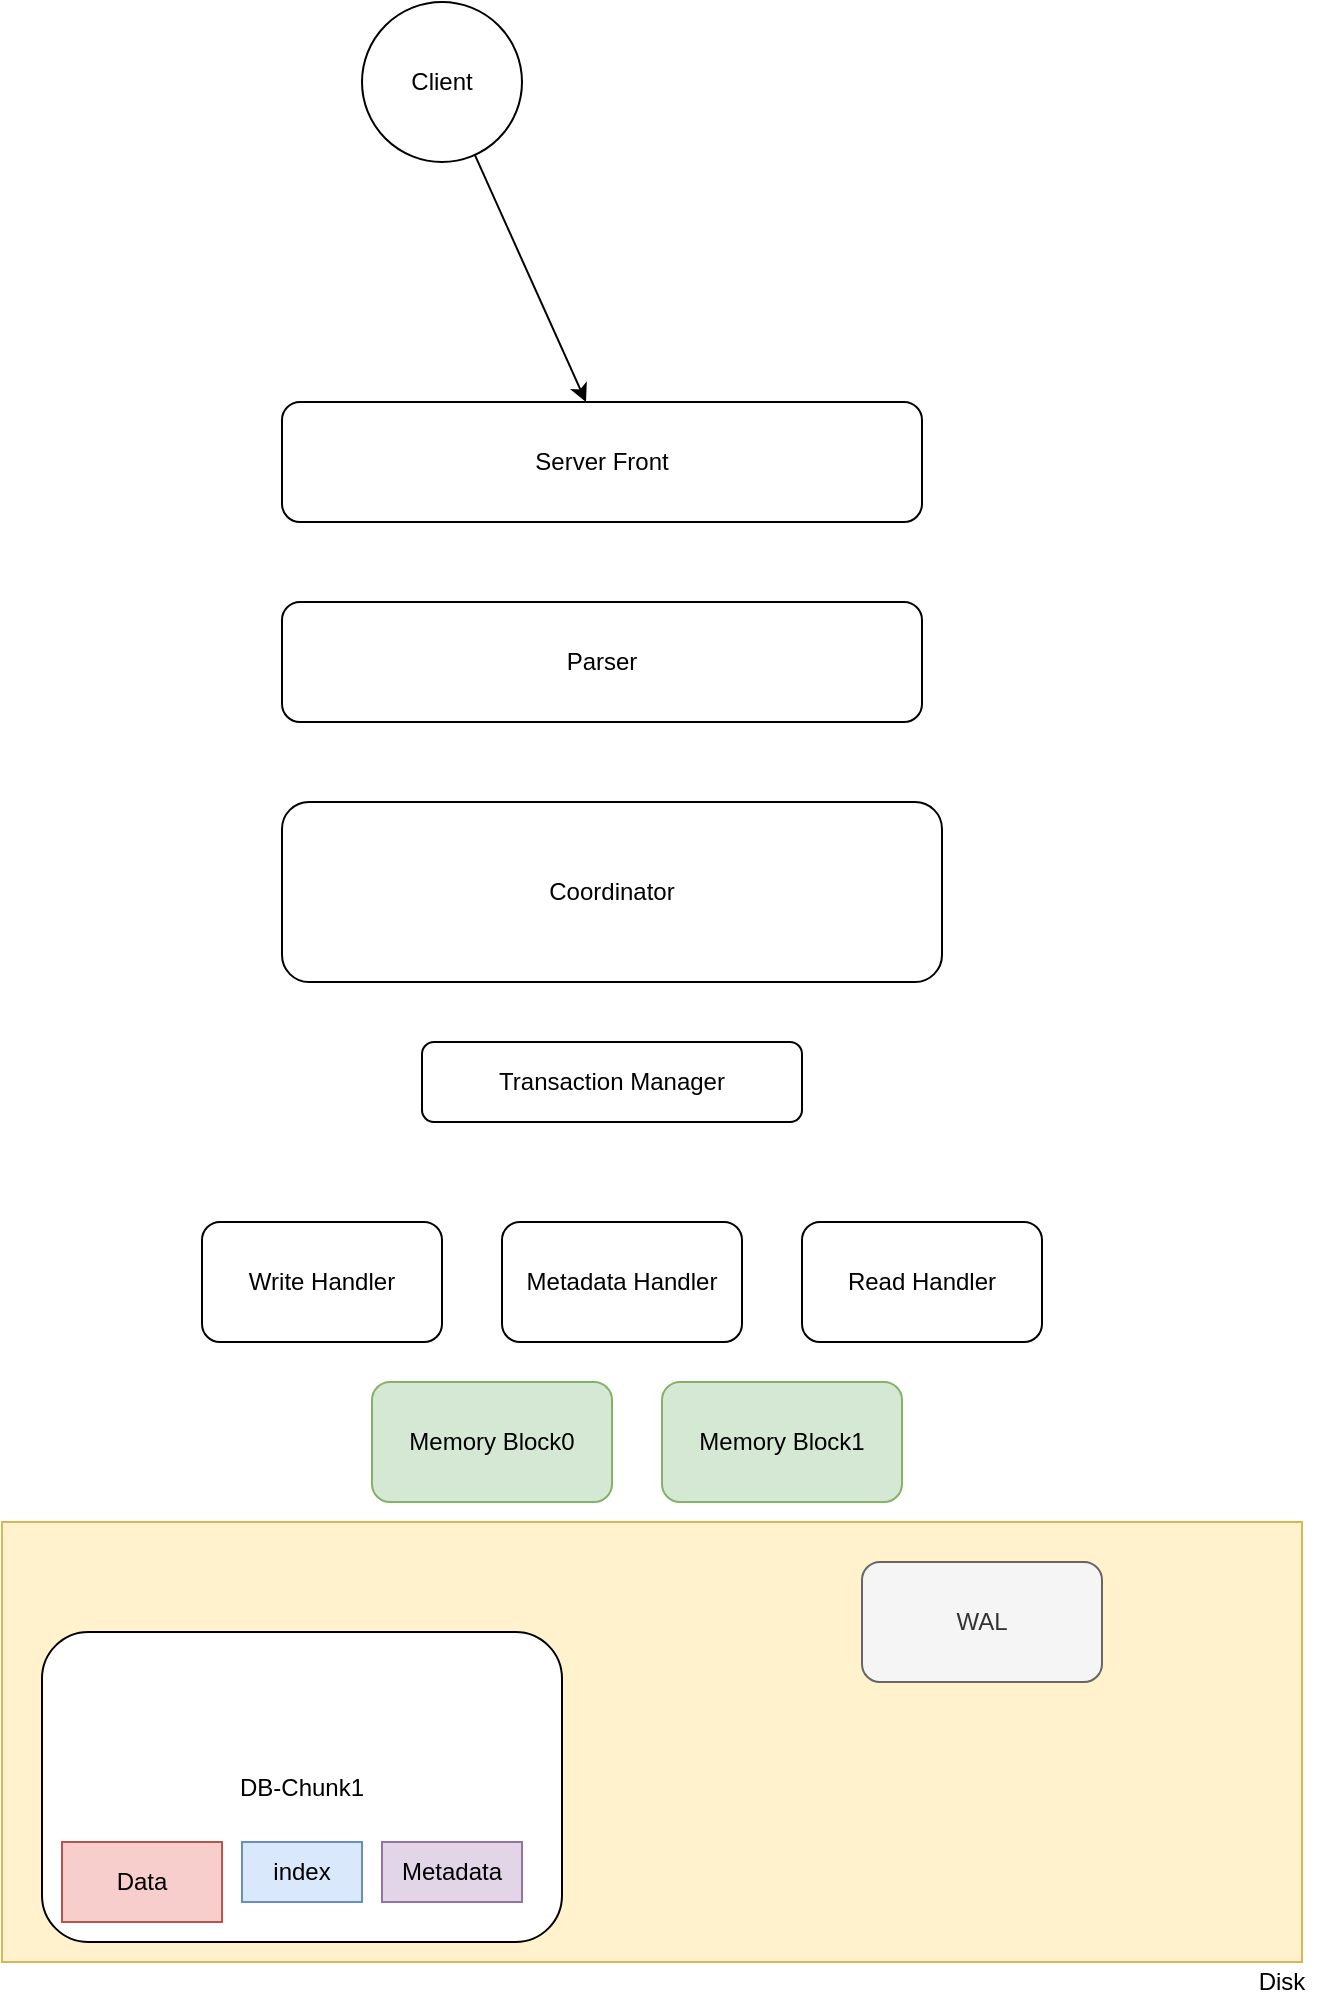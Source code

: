 <mxfile version="14.6.13" type="device"><diagram id="JURrnre24Q13WwdCa1K7" name="Page-1"><mxGraphModel dx="1106" dy="822" grid="1" gridSize="10" guides="1" tooltips="1" connect="1" arrows="1" fold="1" page="1" pageScale="1" pageWidth="850" pageHeight="1100" math="0" shadow="0"><root><mxCell id="0"/><mxCell id="1" parent="0"/><mxCell id="XFlPyC63BqKaldahdD9W-1" value="Server Front" style="rounded=1;whiteSpace=wrap;html=1;" vertex="1" parent="1"><mxGeometry x="260" y="280" width="320" height="60" as="geometry"/></mxCell><mxCell id="XFlPyC63BqKaldahdD9W-2" value="Client" style="ellipse;whiteSpace=wrap;html=1;aspect=fixed;" vertex="1" parent="1"><mxGeometry x="300" y="80" width="80" height="80" as="geometry"/></mxCell><mxCell id="XFlPyC63BqKaldahdD9W-3" value="" style="endArrow=classic;html=1;entryX=0.475;entryY=0;entryDx=0;entryDy=0;entryPerimeter=0;" edge="1" parent="1" source="XFlPyC63BqKaldahdD9W-2" target="XFlPyC63BqKaldahdD9W-1"><mxGeometry width="50" height="50" relative="1" as="geometry"><mxPoint x="400" y="450" as="sourcePoint"/><mxPoint x="410" y="300" as="targetPoint"/></mxGeometry></mxCell><mxCell id="XFlPyC63BqKaldahdD9W-4" value="Parser" style="rounded=1;whiteSpace=wrap;html=1;" vertex="1" parent="1"><mxGeometry x="260" y="380" width="320" height="60" as="geometry"/></mxCell><mxCell id="XFlPyC63BqKaldahdD9W-5" value="Coordinator" style="rounded=1;whiteSpace=wrap;html=1;" vertex="1" parent="1"><mxGeometry x="260" y="480" width="330" height="90" as="geometry"/></mxCell><mxCell id="XFlPyC63BqKaldahdD9W-6" value="Transaction Manager" style="rounded=1;whiteSpace=wrap;html=1;" vertex="1" parent="1"><mxGeometry x="330" y="600" width="190" height="40" as="geometry"/></mxCell><mxCell id="XFlPyC63BqKaldahdD9W-7" value="Write Handler" style="rounded=1;whiteSpace=wrap;html=1;" vertex="1" parent="1"><mxGeometry x="220" y="690" width="120" height="60" as="geometry"/></mxCell><mxCell id="XFlPyC63BqKaldahdD9W-8" value="Read Handler" style="rounded=1;whiteSpace=wrap;html=1;" vertex="1" parent="1"><mxGeometry x="520" y="690" width="120" height="60" as="geometry"/></mxCell><mxCell id="XFlPyC63BqKaldahdD9W-9" value="" style="rounded=0;whiteSpace=wrap;html=1;fillColor=#fff2cc;strokeColor=#d6b656;" vertex="1" parent="1"><mxGeometry x="120" y="840" width="650" height="220" as="geometry"/></mxCell><mxCell id="XFlPyC63BqKaldahdD9W-10" value="Memory Block0" style="rounded=1;whiteSpace=wrap;html=1;fillColor=#d5e8d4;strokeColor=#82b366;" vertex="1" parent="1"><mxGeometry x="305" y="770" width="120" height="60" as="geometry"/></mxCell><mxCell id="XFlPyC63BqKaldahdD9W-11" value="Memory Block1" style="rounded=1;whiteSpace=wrap;html=1;fillColor=#d5e8d4;strokeColor=#82b366;" vertex="1" parent="1"><mxGeometry x="450" y="770" width="120" height="60" as="geometry"/></mxCell><mxCell id="XFlPyC63BqKaldahdD9W-12" value="Disk" style="text;html=1;strokeColor=none;fillColor=none;align=center;verticalAlign=middle;whiteSpace=wrap;rounded=0;" vertex="1" parent="1"><mxGeometry x="740" y="1060" width="40" height="20" as="geometry"/></mxCell><mxCell id="XFlPyC63BqKaldahdD9W-13" value="DB-Chunk1" style="rounded=1;whiteSpace=wrap;html=1;" vertex="1" parent="1"><mxGeometry x="140" y="895" width="260" height="155" as="geometry"/></mxCell><mxCell id="XFlPyC63BqKaldahdD9W-14" value="WAL" style="rounded=1;whiteSpace=wrap;html=1;fillColor=#f5f5f5;strokeColor=#666666;fontColor=#333333;" vertex="1" parent="1"><mxGeometry x="550" y="860" width="120" height="60" as="geometry"/></mxCell><mxCell id="XFlPyC63BqKaldahdD9W-15" value="Data" style="rounded=0;whiteSpace=wrap;html=1;fillColor=#f8cecc;strokeColor=#b85450;" vertex="1" parent="1"><mxGeometry x="150" y="1000" width="80" height="40" as="geometry"/></mxCell><mxCell id="XFlPyC63BqKaldahdD9W-16" value="index" style="rounded=0;whiteSpace=wrap;html=1;fillColor=#dae8fc;strokeColor=#6c8ebf;" vertex="1" parent="1"><mxGeometry x="240" y="1000" width="60" height="30" as="geometry"/></mxCell><mxCell id="XFlPyC63BqKaldahdD9W-17" value="Metadata" style="rounded=0;whiteSpace=wrap;html=1;fillColor=#e1d5e7;strokeColor=#9673a6;" vertex="1" parent="1"><mxGeometry x="310" y="1000" width="70" height="30" as="geometry"/></mxCell><mxCell id="XFlPyC63BqKaldahdD9W-18" value="Metadata Handler" style="rounded=1;whiteSpace=wrap;html=1;" vertex="1" parent="1"><mxGeometry x="370" y="690" width="120" height="60" as="geometry"/></mxCell></root></mxGraphModel></diagram></mxfile>